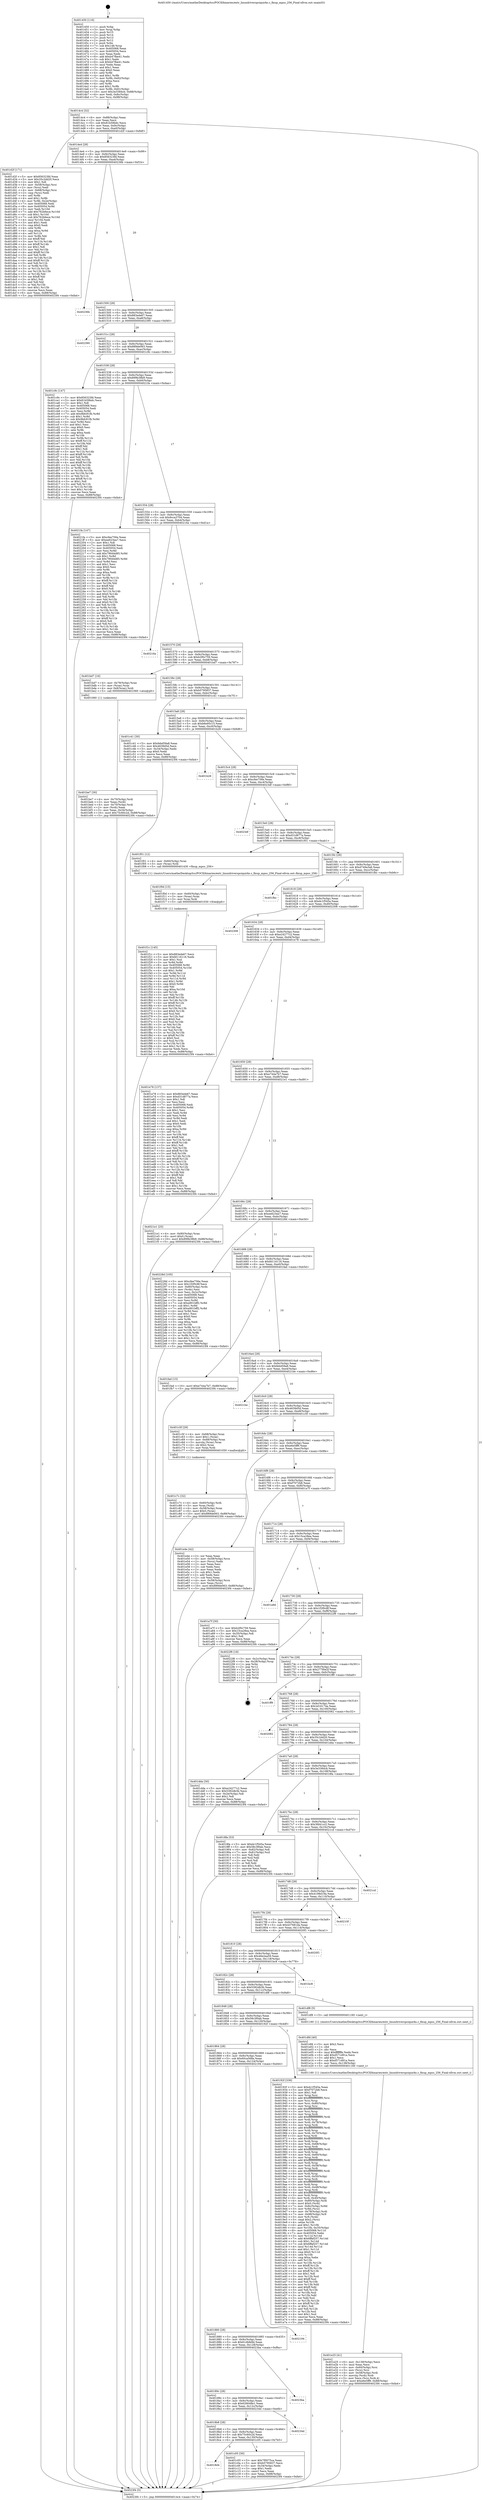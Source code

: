 digraph "0x401450" {
  label = "0x401450 (/mnt/c/Users/mathe/Desktop/tcc/POCII/binaries/extr_linuxdriverspciquirks.c_fixup_mpss_256_Final-ollvm.out::main(0))"
  labelloc = "t"
  node[shape=record]

  Entry [label="",width=0.3,height=0.3,shape=circle,fillcolor=black,style=filled]
  "0x4014c4" [label="{
     0x4014c4 [32]\l
     | [instrs]\l
     &nbsp;&nbsp;0x4014c4 \<+6\>: mov -0x88(%rbp),%eax\l
     &nbsp;&nbsp;0x4014ca \<+2\>: mov %eax,%ecx\l
     &nbsp;&nbsp;0x4014cc \<+6\>: sub $0x81b59bdc,%ecx\l
     &nbsp;&nbsp;0x4014d2 \<+6\>: mov %eax,-0x9c(%rbp)\l
     &nbsp;&nbsp;0x4014d8 \<+6\>: mov %ecx,-0xa0(%rbp)\l
     &nbsp;&nbsp;0x4014de \<+6\>: je 0000000000401d2f \<main+0x8df\>\l
  }"]
  "0x401d2f" [label="{
     0x401d2f [171]\l
     | [instrs]\l
     &nbsp;&nbsp;0x401d2f \<+5\>: mov $0x856323fd,%eax\l
     &nbsp;&nbsp;0x401d34 \<+5\>: mov $0x35c2dd20,%ecx\l
     &nbsp;&nbsp;0x401d39 \<+2\>: mov $0x1,%dl\l
     &nbsp;&nbsp;0x401d3b \<+4\>: mov -0x58(%rbp),%rsi\l
     &nbsp;&nbsp;0x401d3f \<+2\>: mov (%rsi),%edi\l
     &nbsp;&nbsp;0x401d41 \<+4\>: mov -0x68(%rbp),%rsi\l
     &nbsp;&nbsp;0x401d45 \<+2\>: cmp (%rsi),%edi\l
     &nbsp;&nbsp;0x401d47 \<+4\>: setl %r8b\l
     &nbsp;&nbsp;0x401d4b \<+4\>: and $0x1,%r8b\l
     &nbsp;&nbsp;0x401d4f \<+4\>: mov %r8b,-0x2e(%rbp)\l
     &nbsp;&nbsp;0x401d53 \<+7\>: mov 0x405068,%edi\l
     &nbsp;&nbsp;0x401d5a \<+8\>: mov 0x405054,%r9d\l
     &nbsp;&nbsp;0x401d62 \<+3\>: mov %edi,%r10d\l
     &nbsp;&nbsp;0x401d65 \<+7\>: add $0x762b6ece,%r10d\l
     &nbsp;&nbsp;0x401d6c \<+4\>: sub $0x1,%r10d\l
     &nbsp;&nbsp;0x401d70 \<+7\>: sub $0x762b6ece,%r10d\l
     &nbsp;&nbsp;0x401d77 \<+4\>: imul %r10d,%edi\l
     &nbsp;&nbsp;0x401d7b \<+3\>: and $0x1,%edi\l
     &nbsp;&nbsp;0x401d7e \<+3\>: cmp $0x0,%edi\l
     &nbsp;&nbsp;0x401d81 \<+4\>: sete %r8b\l
     &nbsp;&nbsp;0x401d85 \<+4\>: cmp $0xa,%r9d\l
     &nbsp;&nbsp;0x401d89 \<+4\>: setl %r11b\l
     &nbsp;&nbsp;0x401d8d \<+3\>: mov %r8b,%bl\l
     &nbsp;&nbsp;0x401d90 \<+3\>: xor $0xff,%bl\l
     &nbsp;&nbsp;0x401d93 \<+3\>: mov %r11b,%r14b\l
     &nbsp;&nbsp;0x401d96 \<+4\>: xor $0xff,%r14b\l
     &nbsp;&nbsp;0x401d9a \<+3\>: xor $0x1,%dl\l
     &nbsp;&nbsp;0x401d9d \<+3\>: mov %bl,%r15b\l
     &nbsp;&nbsp;0x401da0 \<+4\>: and $0xff,%r15b\l
     &nbsp;&nbsp;0x401da4 \<+3\>: and %dl,%r8b\l
     &nbsp;&nbsp;0x401da7 \<+3\>: mov %r14b,%r12b\l
     &nbsp;&nbsp;0x401daa \<+4\>: and $0xff,%r12b\l
     &nbsp;&nbsp;0x401dae \<+3\>: and %dl,%r11b\l
     &nbsp;&nbsp;0x401db1 \<+3\>: or %r8b,%r15b\l
     &nbsp;&nbsp;0x401db4 \<+3\>: or %r11b,%r12b\l
     &nbsp;&nbsp;0x401db7 \<+3\>: xor %r12b,%r15b\l
     &nbsp;&nbsp;0x401dba \<+3\>: or %r14b,%bl\l
     &nbsp;&nbsp;0x401dbd \<+3\>: xor $0xff,%bl\l
     &nbsp;&nbsp;0x401dc0 \<+3\>: or $0x1,%dl\l
     &nbsp;&nbsp;0x401dc3 \<+2\>: and %dl,%bl\l
     &nbsp;&nbsp;0x401dc5 \<+3\>: or %bl,%r15b\l
     &nbsp;&nbsp;0x401dc8 \<+4\>: test $0x1,%r15b\l
     &nbsp;&nbsp;0x401dcc \<+3\>: cmovne %ecx,%eax\l
     &nbsp;&nbsp;0x401dcf \<+6\>: mov %eax,-0x88(%rbp)\l
     &nbsp;&nbsp;0x401dd5 \<+5\>: jmp 00000000004023f4 \<main+0xfa4\>\l
  }"]
  "0x4014e4" [label="{
     0x4014e4 [28]\l
     | [instrs]\l
     &nbsp;&nbsp;0x4014e4 \<+5\>: jmp 00000000004014e9 \<main+0x99\>\l
     &nbsp;&nbsp;0x4014e9 \<+6\>: mov -0x9c(%rbp),%eax\l
     &nbsp;&nbsp;0x4014ef \<+5\>: sub $0x856323fd,%eax\l
     &nbsp;&nbsp;0x4014f4 \<+6\>: mov %eax,-0xa4(%rbp)\l
     &nbsp;&nbsp;0x4014fa \<+6\>: je 000000000040236b \<main+0xf1b\>\l
  }"]
  Exit [label="",width=0.3,height=0.3,shape=circle,fillcolor=black,style=filled,peripheries=2]
  "0x40236b" [label="{
     0x40236b\l
  }", style=dashed]
  "0x401500" [label="{
     0x401500 [28]\l
     | [instrs]\l
     &nbsp;&nbsp;0x401500 \<+5\>: jmp 0000000000401505 \<main+0xb5\>\l
     &nbsp;&nbsp;0x401505 \<+6\>: mov -0x9c(%rbp),%eax\l
     &nbsp;&nbsp;0x40150b \<+5\>: sub $0x883ede67,%eax\l
     &nbsp;&nbsp;0x401510 \<+6\>: mov %eax,-0xa8(%rbp)\l
     &nbsp;&nbsp;0x401516 \<+6\>: je 0000000000402390 \<main+0xf40\>\l
  }"]
  "0x401f1c" [label="{
     0x401f1c [145]\l
     | [instrs]\l
     &nbsp;&nbsp;0x401f1c \<+5\>: mov $0x883ede67,%ecx\l
     &nbsp;&nbsp;0x401f21 \<+5\>: mov $0xfd116116,%edx\l
     &nbsp;&nbsp;0x401f26 \<+3\>: mov $0x1,%sil\l
     &nbsp;&nbsp;0x401f29 \<+3\>: xor %r8d,%r8d\l
     &nbsp;&nbsp;0x401f2c \<+8\>: mov 0x405068,%r9d\l
     &nbsp;&nbsp;0x401f34 \<+8\>: mov 0x405054,%r10d\l
     &nbsp;&nbsp;0x401f3c \<+4\>: sub $0x1,%r8d\l
     &nbsp;&nbsp;0x401f40 \<+3\>: mov %r9d,%r11d\l
     &nbsp;&nbsp;0x401f43 \<+3\>: add %r8d,%r11d\l
     &nbsp;&nbsp;0x401f46 \<+4\>: imul %r11d,%r9d\l
     &nbsp;&nbsp;0x401f4a \<+4\>: and $0x1,%r9d\l
     &nbsp;&nbsp;0x401f4e \<+4\>: cmp $0x0,%r9d\l
     &nbsp;&nbsp;0x401f52 \<+3\>: sete %bl\l
     &nbsp;&nbsp;0x401f55 \<+4\>: cmp $0xa,%r10d\l
     &nbsp;&nbsp;0x401f59 \<+4\>: setl %r14b\l
     &nbsp;&nbsp;0x401f5d \<+3\>: mov %bl,%r15b\l
     &nbsp;&nbsp;0x401f60 \<+4\>: xor $0xff,%r15b\l
     &nbsp;&nbsp;0x401f64 \<+3\>: mov %r14b,%r12b\l
     &nbsp;&nbsp;0x401f67 \<+4\>: xor $0xff,%r12b\l
     &nbsp;&nbsp;0x401f6b \<+4\>: xor $0x0,%sil\l
     &nbsp;&nbsp;0x401f6f \<+3\>: mov %r15b,%r13b\l
     &nbsp;&nbsp;0x401f72 \<+4\>: and $0x0,%r13b\l
     &nbsp;&nbsp;0x401f76 \<+3\>: and %sil,%bl\l
     &nbsp;&nbsp;0x401f79 \<+3\>: mov %r12b,%al\l
     &nbsp;&nbsp;0x401f7c \<+2\>: and $0x0,%al\l
     &nbsp;&nbsp;0x401f7e \<+3\>: and %sil,%r14b\l
     &nbsp;&nbsp;0x401f81 \<+3\>: or %bl,%r13b\l
     &nbsp;&nbsp;0x401f84 \<+3\>: or %r14b,%al\l
     &nbsp;&nbsp;0x401f87 \<+3\>: xor %al,%r13b\l
     &nbsp;&nbsp;0x401f8a \<+3\>: or %r12b,%r15b\l
     &nbsp;&nbsp;0x401f8d \<+4\>: xor $0xff,%r15b\l
     &nbsp;&nbsp;0x401f91 \<+4\>: or $0x0,%sil\l
     &nbsp;&nbsp;0x401f95 \<+3\>: and %sil,%r15b\l
     &nbsp;&nbsp;0x401f98 \<+3\>: or %r15b,%r13b\l
     &nbsp;&nbsp;0x401f9b \<+4\>: test $0x1,%r13b\l
     &nbsp;&nbsp;0x401f9f \<+3\>: cmovne %edx,%ecx\l
     &nbsp;&nbsp;0x401fa2 \<+6\>: mov %ecx,-0x88(%rbp)\l
     &nbsp;&nbsp;0x401fa8 \<+5\>: jmp 00000000004023f4 \<main+0xfa4\>\l
  }"]
  "0x402390" [label="{
     0x402390\l
  }", style=dashed]
  "0x40151c" [label="{
     0x40151c [28]\l
     | [instrs]\l
     &nbsp;&nbsp;0x40151c \<+5\>: jmp 0000000000401521 \<main+0xd1\>\l
     &nbsp;&nbsp;0x401521 \<+6\>: mov -0x9c(%rbp),%eax\l
     &nbsp;&nbsp;0x401527 \<+5\>: sub $0x889de063,%eax\l
     &nbsp;&nbsp;0x40152c \<+6\>: mov %eax,-0xac(%rbp)\l
     &nbsp;&nbsp;0x401532 \<+6\>: je 0000000000401c9c \<main+0x84c\>\l
  }"]
  "0x401f0d" [label="{
     0x401f0d [15]\l
     | [instrs]\l
     &nbsp;&nbsp;0x401f0d \<+4\>: mov -0x60(%rbp),%rax\l
     &nbsp;&nbsp;0x401f11 \<+3\>: mov (%rax),%rax\l
     &nbsp;&nbsp;0x401f14 \<+3\>: mov %rax,%rdi\l
     &nbsp;&nbsp;0x401f17 \<+5\>: call 0000000000401030 \<free@plt\>\l
     | [calls]\l
     &nbsp;&nbsp;0x401030 \{1\} (unknown)\l
  }"]
  "0x401c9c" [label="{
     0x401c9c [147]\l
     | [instrs]\l
     &nbsp;&nbsp;0x401c9c \<+5\>: mov $0x856323fd,%eax\l
     &nbsp;&nbsp;0x401ca1 \<+5\>: mov $0x81b59bdc,%ecx\l
     &nbsp;&nbsp;0x401ca6 \<+2\>: mov $0x1,%dl\l
     &nbsp;&nbsp;0x401ca8 \<+7\>: mov 0x405068,%esi\l
     &nbsp;&nbsp;0x401caf \<+7\>: mov 0x405054,%edi\l
     &nbsp;&nbsp;0x401cb6 \<+3\>: mov %esi,%r8d\l
     &nbsp;&nbsp;0x401cb9 \<+7\>: add $0x9bfc91fb,%r8d\l
     &nbsp;&nbsp;0x401cc0 \<+4\>: sub $0x1,%r8d\l
     &nbsp;&nbsp;0x401cc4 \<+7\>: sub $0x9bfc91fb,%r8d\l
     &nbsp;&nbsp;0x401ccb \<+4\>: imul %r8d,%esi\l
     &nbsp;&nbsp;0x401ccf \<+3\>: and $0x1,%esi\l
     &nbsp;&nbsp;0x401cd2 \<+3\>: cmp $0x0,%esi\l
     &nbsp;&nbsp;0x401cd5 \<+4\>: sete %r9b\l
     &nbsp;&nbsp;0x401cd9 \<+3\>: cmp $0xa,%edi\l
     &nbsp;&nbsp;0x401cdc \<+4\>: setl %r10b\l
     &nbsp;&nbsp;0x401ce0 \<+3\>: mov %r9b,%r11b\l
     &nbsp;&nbsp;0x401ce3 \<+4\>: xor $0xff,%r11b\l
     &nbsp;&nbsp;0x401ce7 \<+3\>: mov %r10b,%bl\l
     &nbsp;&nbsp;0x401cea \<+3\>: xor $0xff,%bl\l
     &nbsp;&nbsp;0x401ced \<+3\>: xor $0x1,%dl\l
     &nbsp;&nbsp;0x401cf0 \<+3\>: mov %r11b,%r14b\l
     &nbsp;&nbsp;0x401cf3 \<+4\>: and $0xff,%r14b\l
     &nbsp;&nbsp;0x401cf7 \<+3\>: and %dl,%r9b\l
     &nbsp;&nbsp;0x401cfa \<+3\>: mov %bl,%r15b\l
     &nbsp;&nbsp;0x401cfd \<+4\>: and $0xff,%r15b\l
     &nbsp;&nbsp;0x401d01 \<+3\>: and %dl,%r10b\l
     &nbsp;&nbsp;0x401d04 \<+3\>: or %r9b,%r14b\l
     &nbsp;&nbsp;0x401d07 \<+3\>: or %r10b,%r15b\l
     &nbsp;&nbsp;0x401d0a \<+3\>: xor %r15b,%r14b\l
     &nbsp;&nbsp;0x401d0d \<+3\>: or %bl,%r11b\l
     &nbsp;&nbsp;0x401d10 \<+4\>: xor $0xff,%r11b\l
     &nbsp;&nbsp;0x401d14 \<+3\>: or $0x1,%dl\l
     &nbsp;&nbsp;0x401d17 \<+3\>: and %dl,%r11b\l
     &nbsp;&nbsp;0x401d1a \<+3\>: or %r11b,%r14b\l
     &nbsp;&nbsp;0x401d1d \<+4\>: test $0x1,%r14b\l
     &nbsp;&nbsp;0x401d21 \<+3\>: cmovne %ecx,%eax\l
     &nbsp;&nbsp;0x401d24 \<+6\>: mov %eax,-0x88(%rbp)\l
     &nbsp;&nbsp;0x401d2a \<+5\>: jmp 00000000004023f4 \<main+0xfa4\>\l
  }"]
  "0x401538" [label="{
     0x401538 [28]\l
     | [instrs]\l
     &nbsp;&nbsp;0x401538 \<+5\>: jmp 000000000040153d \<main+0xed\>\l
     &nbsp;&nbsp;0x40153d \<+6\>: mov -0x9c(%rbp),%eax\l
     &nbsp;&nbsp;0x401543 \<+5\>: sub $0x899b38b9,%eax\l
     &nbsp;&nbsp;0x401548 \<+6\>: mov %eax,-0xb0(%rbp)\l
     &nbsp;&nbsp;0x40154e \<+6\>: je 00000000004021fa \<main+0xdaa\>\l
  }"]
  "0x401e25" [label="{
     0x401e25 [41]\l
     | [instrs]\l
     &nbsp;&nbsp;0x401e25 \<+6\>: mov -0x138(%rbp),%ecx\l
     &nbsp;&nbsp;0x401e2b \<+3\>: imul %eax,%ecx\l
     &nbsp;&nbsp;0x401e2e \<+4\>: mov -0x60(%rbp),%rsi\l
     &nbsp;&nbsp;0x401e32 \<+3\>: mov (%rsi),%rsi\l
     &nbsp;&nbsp;0x401e35 \<+4\>: mov -0x58(%rbp),%rdi\l
     &nbsp;&nbsp;0x401e39 \<+3\>: movslq (%rdi),%rdi\l
     &nbsp;&nbsp;0x401e3c \<+3\>: mov %ecx,(%rsi,%rdi,4)\l
     &nbsp;&nbsp;0x401e3f \<+10\>: movl $0xe6e5ff9,-0x88(%rbp)\l
     &nbsp;&nbsp;0x401e49 \<+5\>: jmp 00000000004023f4 \<main+0xfa4\>\l
  }"]
  "0x4021fa" [label="{
     0x4021fa [147]\l
     | [instrs]\l
     &nbsp;&nbsp;0x4021fa \<+5\>: mov $0xcfee756e,%eax\l
     &nbsp;&nbsp;0x4021ff \<+5\>: mov $0xee623ea7,%ecx\l
     &nbsp;&nbsp;0x402204 \<+2\>: mov $0x1,%dl\l
     &nbsp;&nbsp;0x402206 \<+7\>: mov 0x405068,%esi\l
     &nbsp;&nbsp;0x40220d \<+7\>: mov 0x405054,%edi\l
     &nbsp;&nbsp;0x402214 \<+3\>: mov %esi,%r8d\l
     &nbsp;&nbsp;0x402217 \<+7\>: add $0x790d4d85,%r8d\l
     &nbsp;&nbsp;0x40221e \<+4\>: sub $0x1,%r8d\l
     &nbsp;&nbsp;0x402222 \<+7\>: sub $0x790d4d85,%r8d\l
     &nbsp;&nbsp;0x402229 \<+4\>: imul %r8d,%esi\l
     &nbsp;&nbsp;0x40222d \<+3\>: and $0x1,%esi\l
     &nbsp;&nbsp;0x402230 \<+3\>: cmp $0x0,%esi\l
     &nbsp;&nbsp;0x402233 \<+4\>: sete %r9b\l
     &nbsp;&nbsp;0x402237 \<+3\>: cmp $0xa,%edi\l
     &nbsp;&nbsp;0x40223a \<+4\>: setl %r10b\l
     &nbsp;&nbsp;0x40223e \<+3\>: mov %r9b,%r11b\l
     &nbsp;&nbsp;0x402241 \<+4\>: xor $0xff,%r11b\l
     &nbsp;&nbsp;0x402245 \<+3\>: mov %r10b,%bl\l
     &nbsp;&nbsp;0x402248 \<+3\>: xor $0xff,%bl\l
     &nbsp;&nbsp;0x40224b \<+3\>: xor $0x0,%dl\l
     &nbsp;&nbsp;0x40224e \<+3\>: mov %r11b,%r14b\l
     &nbsp;&nbsp;0x402251 \<+4\>: and $0x0,%r14b\l
     &nbsp;&nbsp;0x402255 \<+3\>: and %dl,%r9b\l
     &nbsp;&nbsp;0x402258 \<+3\>: mov %bl,%r15b\l
     &nbsp;&nbsp;0x40225b \<+4\>: and $0x0,%r15b\l
     &nbsp;&nbsp;0x40225f \<+3\>: and %dl,%r10b\l
     &nbsp;&nbsp;0x402262 \<+3\>: or %r9b,%r14b\l
     &nbsp;&nbsp;0x402265 \<+3\>: or %r10b,%r15b\l
     &nbsp;&nbsp;0x402268 \<+3\>: xor %r15b,%r14b\l
     &nbsp;&nbsp;0x40226b \<+3\>: or %bl,%r11b\l
     &nbsp;&nbsp;0x40226e \<+4\>: xor $0xff,%r11b\l
     &nbsp;&nbsp;0x402272 \<+3\>: or $0x0,%dl\l
     &nbsp;&nbsp;0x402275 \<+3\>: and %dl,%r11b\l
     &nbsp;&nbsp;0x402278 \<+3\>: or %r11b,%r14b\l
     &nbsp;&nbsp;0x40227b \<+4\>: test $0x1,%r14b\l
     &nbsp;&nbsp;0x40227f \<+3\>: cmovne %ecx,%eax\l
     &nbsp;&nbsp;0x402282 \<+6\>: mov %eax,-0x88(%rbp)\l
     &nbsp;&nbsp;0x402288 \<+5\>: jmp 00000000004023f4 \<main+0xfa4\>\l
  }"]
  "0x401554" [label="{
     0x401554 [28]\l
     | [instrs]\l
     &nbsp;&nbsp;0x401554 \<+5\>: jmp 0000000000401559 \<main+0x109\>\l
     &nbsp;&nbsp;0x401559 \<+6\>: mov -0x9c(%rbp),%eax\l
     &nbsp;&nbsp;0x40155f \<+5\>: sub $0x9cca3704,%eax\l
     &nbsp;&nbsp;0x401564 \<+6\>: mov %eax,-0xb4(%rbp)\l
     &nbsp;&nbsp;0x40156a \<+6\>: je 000000000040216a \<main+0xd1a\>\l
  }"]
  "0x401dfd" [label="{
     0x401dfd [40]\l
     | [instrs]\l
     &nbsp;&nbsp;0x401dfd \<+5\>: mov $0x2,%ecx\l
     &nbsp;&nbsp;0x401e02 \<+1\>: cltd\l
     &nbsp;&nbsp;0x401e03 \<+2\>: idiv %ecx\l
     &nbsp;&nbsp;0x401e05 \<+6\>: imul $0xfffffffe,%edx,%ecx\l
     &nbsp;&nbsp;0x401e0b \<+6\>: add $0xd571d91a,%ecx\l
     &nbsp;&nbsp;0x401e11 \<+3\>: add $0x1,%ecx\l
     &nbsp;&nbsp;0x401e14 \<+6\>: sub $0xd571d91a,%ecx\l
     &nbsp;&nbsp;0x401e1a \<+6\>: mov %ecx,-0x138(%rbp)\l
     &nbsp;&nbsp;0x401e20 \<+5\>: call 0000000000401160 \<next_i\>\l
     | [calls]\l
     &nbsp;&nbsp;0x401160 \{1\} (/mnt/c/Users/mathe/Desktop/tcc/POCII/binaries/extr_linuxdriverspciquirks.c_fixup_mpss_256_Final-ollvm.out::next_i)\l
  }"]
  "0x40216a" [label="{
     0x40216a\l
  }", style=dashed]
  "0x401570" [label="{
     0x401570 [28]\l
     | [instrs]\l
     &nbsp;&nbsp;0x401570 \<+5\>: jmp 0000000000401575 \<main+0x125\>\l
     &nbsp;&nbsp;0x401575 \<+6\>: mov -0x9c(%rbp),%eax\l
     &nbsp;&nbsp;0x40157b \<+5\>: sub $0xb2f0c759,%eax\l
     &nbsp;&nbsp;0x401580 \<+6\>: mov %eax,-0xb8(%rbp)\l
     &nbsp;&nbsp;0x401586 \<+6\>: je 0000000000401bd7 \<main+0x787\>\l
  }"]
  "0x401c7c" [label="{
     0x401c7c [32]\l
     | [instrs]\l
     &nbsp;&nbsp;0x401c7c \<+4\>: mov -0x60(%rbp),%rdi\l
     &nbsp;&nbsp;0x401c80 \<+3\>: mov %rax,(%rdi)\l
     &nbsp;&nbsp;0x401c83 \<+4\>: mov -0x58(%rbp),%rax\l
     &nbsp;&nbsp;0x401c87 \<+6\>: movl $0x0,(%rax)\l
     &nbsp;&nbsp;0x401c8d \<+10\>: movl $0x889de063,-0x88(%rbp)\l
     &nbsp;&nbsp;0x401c97 \<+5\>: jmp 00000000004023f4 \<main+0xfa4\>\l
  }"]
  "0x401bd7" [label="{
     0x401bd7 [16]\l
     | [instrs]\l
     &nbsp;&nbsp;0x401bd7 \<+4\>: mov -0x78(%rbp),%rax\l
     &nbsp;&nbsp;0x401bdb \<+3\>: mov (%rax),%rax\l
     &nbsp;&nbsp;0x401bde \<+4\>: mov 0x8(%rax),%rdi\l
     &nbsp;&nbsp;0x401be2 \<+5\>: call 0000000000401060 \<atoi@plt\>\l
     | [calls]\l
     &nbsp;&nbsp;0x401060 \{1\} (unknown)\l
  }"]
  "0x40158c" [label="{
     0x40158c [28]\l
     | [instrs]\l
     &nbsp;&nbsp;0x40158c \<+5\>: jmp 0000000000401591 \<main+0x141\>\l
     &nbsp;&nbsp;0x401591 \<+6\>: mov -0x9c(%rbp),%eax\l
     &nbsp;&nbsp;0x401597 \<+5\>: sub $0xb5795837,%eax\l
     &nbsp;&nbsp;0x40159c \<+6\>: mov %eax,-0xbc(%rbp)\l
     &nbsp;&nbsp;0x4015a2 \<+6\>: je 0000000000401c41 \<main+0x7f1\>\l
  }"]
  "0x4018d4" [label="{
     0x4018d4\l
  }", style=dashed]
  "0x401c41" [label="{
     0x401c41 [30]\l
     | [instrs]\l
     &nbsp;&nbsp;0x401c41 \<+5\>: mov $0xfebd59a8,%eax\l
     &nbsp;&nbsp;0x401c46 \<+5\>: mov $0x4639d5d,%ecx\l
     &nbsp;&nbsp;0x401c4b \<+3\>: mov -0x34(%rbp),%edx\l
     &nbsp;&nbsp;0x401c4e \<+3\>: cmp $0x0,%edx\l
     &nbsp;&nbsp;0x401c51 \<+3\>: cmove %ecx,%eax\l
     &nbsp;&nbsp;0x401c54 \<+6\>: mov %eax,-0x88(%rbp)\l
     &nbsp;&nbsp;0x401c5a \<+5\>: jmp 00000000004023f4 \<main+0xfa4\>\l
  }"]
  "0x4015a8" [label="{
     0x4015a8 [28]\l
     | [instrs]\l
     &nbsp;&nbsp;0x4015a8 \<+5\>: jmp 00000000004015ad \<main+0x15d\>\l
     &nbsp;&nbsp;0x4015ad \<+6\>: mov -0x9c(%rbp),%eax\l
     &nbsp;&nbsp;0x4015b3 \<+5\>: sub $0xb6e95c15,%eax\l
     &nbsp;&nbsp;0x4015b8 \<+6\>: mov %eax,-0xc0(%rbp)\l
     &nbsp;&nbsp;0x4015be \<+6\>: je 0000000000401b26 \<main+0x6d6\>\l
  }"]
  "0x401c05" [label="{
     0x401c05 [30]\l
     | [instrs]\l
     &nbsp;&nbsp;0x401c05 \<+5\>: mov $0x7f0075ca,%eax\l
     &nbsp;&nbsp;0x401c0a \<+5\>: mov $0xb5795837,%ecx\l
     &nbsp;&nbsp;0x401c0f \<+3\>: mov -0x34(%rbp),%edx\l
     &nbsp;&nbsp;0x401c12 \<+3\>: cmp $0x1,%edx\l
     &nbsp;&nbsp;0x401c15 \<+3\>: cmovl %ecx,%eax\l
     &nbsp;&nbsp;0x401c18 \<+6\>: mov %eax,-0x88(%rbp)\l
     &nbsp;&nbsp;0x401c1e \<+5\>: jmp 00000000004023f4 \<main+0xfa4\>\l
  }"]
  "0x401b26" [label="{
     0x401b26\l
  }", style=dashed]
  "0x4015c4" [label="{
     0x4015c4 [28]\l
     | [instrs]\l
     &nbsp;&nbsp;0x4015c4 \<+5\>: jmp 00000000004015c9 \<main+0x179\>\l
     &nbsp;&nbsp;0x4015c9 \<+6\>: mov -0x9c(%rbp),%eax\l
     &nbsp;&nbsp;0x4015cf \<+5\>: sub $0xcfee756e,%eax\l
     &nbsp;&nbsp;0x4015d4 \<+6\>: mov %eax,-0xc4(%rbp)\l
     &nbsp;&nbsp;0x4015da \<+6\>: je 00000000004023df \<main+0xf8f\>\l
  }"]
  "0x4018b8" [label="{
     0x4018b8 [28]\l
     | [instrs]\l
     &nbsp;&nbsp;0x4018b8 \<+5\>: jmp 00000000004018bd \<main+0x46d\>\l
     &nbsp;&nbsp;0x4018bd \<+6\>: mov -0x9c(%rbp),%eax\l
     &nbsp;&nbsp;0x4018c3 \<+5\>: sub $0x75c60c2d,%eax\l
     &nbsp;&nbsp;0x4018c8 \<+6\>: mov %eax,-0x130(%rbp)\l
     &nbsp;&nbsp;0x4018ce \<+6\>: je 0000000000401c05 \<main+0x7b5\>\l
  }"]
  "0x4023df" [label="{
     0x4023df\l
  }", style=dashed]
  "0x4015e0" [label="{
     0x4015e0 [28]\l
     | [instrs]\l
     &nbsp;&nbsp;0x4015e0 \<+5\>: jmp 00000000004015e5 \<main+0x195\>\l
     &nbsp;&nbsp;0x4015e5 \<+6\>: mov -0x9c(%rbp),%eax\l
     &nbsp;&nbsp;0x4015eb \<+5\>: sub $0xd31d877a,%eax\l
     &nbsp;&nbsp;0x4015f0 \<+6\>: mov %eax,-0xc8(%rbp)\l
     &nbsp;&nbsp;0x4015f6 \<+6\>: je 0000000000401f01 \<main+0xab1\>\l
  }"]
  "0x40234d" [label="{
     0x40234d\l
  }", style=dashed]
  "0x401f01" [label="{
     0x401f01 [12]\l
     | [instrs]\l
     &nbsp;&nbsp;0x401f01 \<+4\>: mov -0x60(%rbp),%rax\l
     &nbsp;&nbsp;0x401f05 \<+3\>: mov (%rax),%rdi\l
     &nbsp;&nbsp;0x401f08 \<+5\>: call 0000000000401430 \<fixup_mpss_256\>\l
     | [calls]\l
     &nbsp;&nbsp;0x401430 \{1\} (/mnt/c/Users/mathe/Desktop/tcc/POCII/binaries/extr_linuxdriverspciquirks.c_fixup_mpss_256_Final-ollvm.out::fixup_mpss_256)\l
  }"]
  "0x4015fc" [label="{
     0x4015fc [28]\l
     | [instrs]\l
     &nbsp;&nbsp;0x4015fc \<+5\>: jmp 0000000000401601 \<main+0x1b1\>\l
     &nbsp;&nbsp;0x401601 \<+6\>: mov -0x9c(%rbp),%eax\l
     &nbsp;&nbsp;0x401607 \<+5\>: sub $0xd749a3a6,%eax\l
     &nbsp;&nbsp;0x40160c \<+6\>: mov %eax,-0xcc(%rbp)\l
     &nbsp;&nbsp;0x401612 \<+6\>: je 0000000000401fbc \<main+0xb6c\>\l
  }"]
  "0x40189c" [label="{
     0x40189c [28]\l
     | [instrs]\l
     &nbsp;&nbsp;0x40189c \<+5\>: jmp 00000000004018a1 \<main+0x451\>\l
     &nbsp;&nbsp;0x4018a1 \<+6\>: mov -0x9c(%rbp),%eax\l
     &nbsp;&nbsp;0x4018a7 \<+5\>: sub $0x626648e1,%eax\l
     &nbsp;&nbsp;0x4018ac \<+6\>: mov %eax,-0x12c(%rbp)\l
     &nbsp;&nbsp;0x4018b2 \<+6\>: je 000000000040234d \<main+0xefd\>\l
  }"]
  "0x401fbc" [label="{
     0x401fbc\l
  }", style=dashed]
  "0x401618" [label="{
     0x401618 [28]\l
     | [instrs]\l
     &nbsp;&nbsp;0x401618 \<+5\>: jmp 000000000040161d \<main+0x1cd\>\l
     &nbsp;&nbsp;0x40161d \<+6\>: mov -0x9c(%rbp),%eax\l
     &nbsp;&nbsp;0x401623 \<+5\>: sub $0xdc1f545a,%eax\l
     &nbsp;&nbsp;0x401628 \<+6\>: mov %eax,-0xd0(%rbp)\l
     &nbsp;&nbsp;0x40162e \<+6\>: je 0000000000402308 \<main+0xeb8\>\l
  }"]
  "0x4023ba" [label="{
     0x4023ba\l
  }", style=dashed]
  "0x402308" [label="{
     0x402308\l
  }", style=dashed]
  "0x401634" [label="{
     0x401634 [28]\l
     | [instrs]\l
     &nbsp;&nbsp;0x401634 \<+5\>: jmp 0000000000401639 \<main+0x1e9\>\l
     &nbsp;&nbsp;0x401639 \<+6\>: mov -0x9c(%rbp),%eax\l
     &nbsp;&nbsp;0x40163f \<+5\>: sub $0xe24277c2,%eax\l
     &nbsp;&nbsp;0x401644 \<+6\>: mov %eax,-0xd4(%rbp)\l
     &nbsp;&nbsp;0x40164a \<+6\>: je 0000000000401e78 \<main+0xa28\>\l
  }"]
  "0x401880" [label="{
     0x401880 [28]\l
     | [instrs]\l
     &nbsp;&nbsp;0x401880 \<+5\>: jmp 0000000000401885 \<main+0x435\>\l
     &nbsp;&nbsp;0x401885 \<+6\>: mov -0x9c(%rbp),%eax\l
     &nbsp;&nbsp;0x40188b \<+5\>: sub $0x61dbfe9d,%eax\l
     &nbsp;&nbsp;0x401890 \<+6\>: mov %eax,-0x128(%rbp)\l
     &nbsp;&nbsp;0x401896 \<+6\>: je 00000000004023ba \<main+0xf6a\>\l
  }"]
  "0x401e78" [label="{
     0x401e78 [137]\l
     | [instrs]\l
     &nbsp;&nbsp;0x401e78 \<+5\>: mov $0x883ede67,%eax\l
     &nbsp;&nbsp;0x401e7d \<+5\>: mov $0xd31d877a,%ecx\l
     &nbsp;&nbsp;0x401e82 \<+2\>: mov $0x1,%dl\l
     &nbsp;&nbsp;0x401e84 \<+2\>: xor %esi,%esi\l
     &nbsp;&nbsp;0x401e86 \<+7\>: mov 0x405068,%edi\l
     &nbsp;&nbsp;0x401e8d \<+8\>: mov 0x405054,%r8d\l
     &nbsp;&nbsp;0x401e95 \<+3\>: sub $0x1,%esi\l
     &nbsp;&nbsp;0x401e98 \<+3\>: mov %edi,%r9d\l
     &nbsp;&nbsp;0x401e9b \<+3\>: add %esi,%r9d\l
     &nbsp;&nbsp;0x401e9e \<+4\>: imul %r9d,%edi\l
     &nbsp;&nbsp;0x401ea2 \<+3\>: and $0x1,%edi\l
     &nbsp;&nbsp;0x401ea5 \<+3\>: cmp $0x0,%edi\l
     &nbsp;&nbsp;0x401ea8 \<+4\>: sete %r10b\l
     &nbsp;&nbsp;0x401eac \<+4\>: cmp $0xa,%r8d\l
     &nbsp;&nbsp;0x401eb0 \<+4\>: setl %r11b\l
     &nbsp;&nbsp;0x401eb4 \<+3\>: mov %r10b,%bl\l
     &nbsp;&nbsp;0x401eb7 \<+3\>: xor $0xff,%bl\l
     &nbsp;&nbsp;0x401eba \<+3\>: mov %r11b,%r14b\l
     &nbsp;&nbsp;0x401ebd \<+4\>: xor $0xff,%r14b\l
     &nbsp;&nbsp;0x401ec1 \<+3\>: xor $0x1,%dl\l
     &nbsp;&nbsp;0x401ec4 \<+3\>: mov %bl,%r15b\l
     &nbsp;&nbsp;0x401ec7 \<+4\>: and $0xff,%r15b\l
     &nbsp;&nbsp;0x401ecb \<+3\>: and %dl,%r10b\l
     &nbsp;&nbsp;0x401ece \<+3\>: mov %r14b,%r12b\l
     &nbsp;&nbsp;0x401ed1 \<+4\>: and $0xff,%r12b\l
     &nbsp;&nbsp;0x401ed5 \<+3\>: and %dl,%r11b\l
     &nbsp;&nbsp;0x401ed8 \<+3\>: or %r10b,%r15b\l
     &nbsp;&nbsp;0x401edb \<+3\>: or %r11b,%r12b\l
     &nbsp;&nbsp;0x401ede \<+3\>: xor %r12b,%r15b\l
     &nbsp;&nbsp;0x401ee1 \<+3\>: or %r14b,%bl\l
     &nbsp;&nbsp;0x401ee4 \<+3\>: xor $0xff,%bl\l
     &nbsp;&nbsp;0x401ee7 \<+3\>: or $0x1,%dl\l
     &nbsp;&nbsp;0x401eea \<+2\>: and %dl,%bl\l
     &nbsp;&nbsp;0x401eec \<+3\>: or %bl,%r15b\l
     &nbsp;&nbsp;0x401eef \<+4\>: test $0x1,%r15b\l
     &nbsp;&nbsp;0x401ef3 \<+3\>: cmovne %ecx,%eax\l
     &nbsp;&nbsp;0x401ef6 \<+6\>: mov %eax,-0x88(%rbp)\l
     &nbsp;&nbsp;0x401efc \<+5\>: jmp 00000000004023f4 \<main+0xfa4\>\l
  }"]
  "0x401650" [label="{
     0x401650 [28]\l
     | [instrs]\l
     &nbsp;&nbsp;0x401650 \<+5\>: jmp 0000000000401655 \<main+0x205\>\l
     &nbsp;&nbsp;0x401655 \<+6\>: mov -0x9c(%rbp),%eax\l
     &nbsp;&nbsp;0x40165b \<+5\>: sub $0xe744a7b7,%eax\l
     &nbsp;&nbsp;0x401660 \<+6\>: mov %eax,-0xd8(%rbp)\l
     &nbsp;&nbsp;0x401666 \<+6\>: je 00000000004021e1 \<main+0xd91\>\l
  }"]
  "0x402194" [label="{
     0x402194\l
  }", style=dashed]
  "0x4021e1" [label="{
     0x4021e1 [25]\l
     | [instrs]\l
     &nbsp;&nbsp;0x4021e1 \<+4\>: mov -0x80(%rbp),%rax\l
     &nbsp;&nbsp;0x4021e5 \<+6\>: movl $0x0,(%rax)\l
     &nbsp;&nbsp;0x4021eb \<+10\>: movl $0x899b38b9,-0x88(%rbp)\l
     &nbsp;&nbsp;0x4021f5 \<+5\>: jmp 00000000004023f4 \<main+0xfa4\>\l
  }"]
  "0x40166c" [label="{
     0x40166c [28]\l
     | [instrs]\l
     &nbsp;&nbsp;0x40166c \<+5\>: jmp 0000000000401671 \<main+0x221\>\l
     &nbsp;&nbsp;0x401671 \<+6\>: mov -0x9c(%rbp),%eax\l
     &nbsp;&nbsp;0x401677 \<+5\>: sub $0xee623ea7,%eax\l
     &nbsp;&nbsp;0x40167c \<+6\>: mov %eax,-0xdc(%rbp)\l
     &nbsp;&nbsp;0x401682 \<+6\>: je 000000000040228d \<main+0xe3d\>\l
  }"]
  "0x401be7" [label="{
     0x401be7 [30]\l
     | [instrs]\l
     &nbsp;&nbsp;0x401be7 \<+4\>: mov -0x70(%rbp),%rdi\l
     &nbsp;&nbsp;0x401beb \<+2\>: mov %eax,(%rdi)\l
     &nbsp;&nbsp;0x401bed \<+4\>: mov -0x70(%rbp),%rdi\l
     &nbsp;&nbsp;0x401bf1 \<+2\>: mov (%rdi),%eax\l
     &nbsp;&nbsp;0x401bf3 \<+3\>: mov %eax,-0x34(%rbp)\l
     &nbsp;&nbsp;0x401bf6 \<+10\>: movl $0x75c60c2d,-0x88(%rbp)\l
     &nbsp;&nbsp;0x401c00 \<+5\>: jmp 00000000004023f4 \<main+0xfa4\>\l
  }"]
  "0x40228d" [label="{
     0x40228d [105]\l
     | [instrs]\l
     &nbsp;&nbsp;0x40228d \<+5\>: mov $0xcfee756e,%eax\l
     &nbsp;&nbsp;0x402292 \<+5\>: mov $0x1f2f0c8f,%ecx\l
     &nbsp;&nbsp;0x402297 \<+4\>: mov -0x80(%rbp),%rdx\l
     &nbsp;&nbsp;0x40229b \<+2\>: mov (%rdx),%esi\l
     &nbsp;&nbsp;0x40229d \<+3\>: mov %esi,-0x2c(%rbp)\l
     &nbsp;&nbsp;0x4022a0 \<+7\>: mov 0x405068,%esi\l
     &nbsp;&nbsp;0x4022a7 \<+7\>: mov 0x405054,%edi\l
     &nbsp;&nbsp;0x4022ae \<+3\>: mov %esi,%r8d\l
     &nbsp;&nbsp;0x4022b1 \<+7\>: sub $0xa901bff2,%r8d\l
     &nbsp;&nbsp;0x4022b8 \<+4\>: sub $0x1,%r8d\l
     &nbsp;&nbsp;0x4022bc \<+7\>: add $0xa901bff2,%r8d\l
     &nbsp;&nbsp;0x4022c3 \<+4\>: imul %r8d,%esi\l
     &nbsp;&nbsp;0x4022c7 \<+3\>: and $0x1,%esi\l
     &nbsp;&nbsp;0x4022ca \<+3\>: cmp $0x0,%esi\l
     &nbsp;&nbsp;0x4022cd \<+4\>: sete %r9b\l
     &nbsp;&nbsp;0x4022d1 \<+3\>: cmp $0xa,%edi\l
     &nbsp;&nbsp;0x4022d4 \<+4\>: setl %r10b\l
     &nbsp;&nbsp;0x4022d8 \<+3\>: mov %r9b,%r11b\l
     &nbsp;&nbsp;0x4022db \<+3\>: and %r10b,%r11b\l
     &nbsp;&nbsp;0x4022de \<+3\>: xor %r10b,%r9b\l
     &nbsp;&nbsp;0x4022e1 \<+3\>: or %r9b,%r11b\l
     &nbsp;&nbsp;0x4022e4 \<+4\>: test $0x1,%r11b\l
     &nbsp;&nbsp;0x4022e8 \<+3\>: cmovne %ecx,%eax\l
     &nbsp;&nbsp;0x4022eb \<+6\>: mov %eax,-0x88(%rbp)\l
     &nbsp;&nbsp;0x4022f1 \<+5\>: jmp 00000000004023f4 \<main+0xfa4\>\l
  }"]
  "0x401688" [label="{
     0x401688 [28]\l
     | [instrs]\l
     &nbsp;&nbsp;0x401688 \<+5\>: jmp 000000000040168d \<main+0x23d\>\l
     &nbsp;&nbsp;0x40168d \<+6\>: mov -0x9c(%rbp),%eax\l
     &nbsp;&nbsp;0x401693 \<+5\>: sub $0xfd116116,%eax\l
     &nbsp;&nbsp;0x401698 \<+6\>: mov %eax,-0xe0(%rbp)\l
     &nbsp;&nbsp;0x40169e \<+6\>: je 0000000000401fad \<main+0xb5d\>\l
  }"]
  "0x401864" [label="{
     0x401864 [28]\l
     | [instrs]\l
     &nbsp;&nbsp;0x401864 \<+5\>: jmp 0000000000401869 \<main+0x419\>\l
     &nbsp;&nbsp;0x401869 \<+6\>: mov -0x9c(%rbp),%eax\l
     &nbsp;&nbsp;0x40186f \<+5\>: sub $0x60ca568a,%eax\l
     &nbsp;&nbsp;0x401874 \<+6\>: mov %eax,-0x124(%rbp)\l
     &nbsp;&nbsp;0x40187a \<+6\>: je 0000000000402194 \<main+0xd44\>\l
  }"]
  "0x401fad" [label="{
     0x401fad [15]\l
     | [instrs]\l
     &nbsp;&nbsp;0x401fad \<+10\>: movl $0xe744a7b7,-0x88(%rbp)\l
     &nbsp;&nbsp;0x401fb7 \<+5\>: jmp 00000000004023f4 \<main+0xfa4\>\l
  }"]
  "0x4016a4" [label="{
     0x4016a4 [28]\l
     | [instrs]\l
     &nbsp;&nbsp;0x4016a4 \<+5\>: jmp 00000000004016a9 \<main+0x259\>\l
     &nbsp;&nbsp;0x4016a9 \<+6\>: mov -0x9c(%rbp),%eax\l
     &nbsp;&nbsp;0x4016af \<+5\>: sub $0xfebd59a8,%eax\l
     &nbsp;&nbsp;0x4016b4 \<+6\>: mov %eax,-0xe4(%rbp)\l
     &nbsp;&nbsp;0x4016ba \<+6\>: je 00000000004021be \<main+0xd6e\>\l
  }"]
  "0x40192f" [label="{
     0x40192f [336]\l
     | [instrs]\l
     &nbsp;&nbsp;0x40192f \<+5\>: mov $0xdc1f545a,%eax\l
     &nbsp;&nbsp;0x401934 \<+5\>: mov $0xf7072b8,%ecx\l
     &nbsp;&nbsp;0x401939 \<+2\>: mov $0x1,%dl\l
     &nbsp;&nbsp;0x40193b \<+3\>: mov %rsp,%rsi\l
     &nbsp;&nbsp;0x40193e \<+4\>: add $0xfffffffffffffff0,%rsi\l
     &nbsp;&nbsp;0x401942 \<+3\>: mov %rsi,%rsp\l
     &nbsp;&nbsp;0x401945 \<+4\>: mov %rsi,-0x80(%rbp)\l
     &nbsp;&nbsp;0x401949 \<+3\>: mov %rsp,%rsi\l
     &nbsp;&nbsp;0x40194c \<+4\>: add $0xfffffffffffffff0,%rsi\l
     &nbsp;&nbsp;0x401950 \<+3\>: mov %rsi,%rsp\l
     &nbsp;&nbsp;0x401953 \<+3\>: mov %rsp,%rdi\l
     &nbsp;&nbsp;0x401956 \<+4\>: add $0xfffffffffffffff0,%rdi\l
     &nbsp;&nbsp;0x40195a \<+3\>: mov %rdi,%rsp\l
     &nbsp;&nbsp;0x40195d \<+4\>: mov %rdi,-0x78(%rbp)\l
     &nbsp;&nbsp;0x401961 \<+3\>: mov %rsp,%rdi\l
     &nbsp;&nbsp;0x401964 \<+4\>: add $0xfffffffffffffff0,%rdi\l
     &nbsp;&nbsp;0x401968 \<+3\>: mov %rdi,%rsp\l
     &nbsp;&nbsp;0x40196b \<+4\>: mov %rdi,-0x70(%rbp)\l
     &nbsp;&nbsp;0x40196f \<+3\>: mov %rsp,%rdi\l
     &nbsp;&nbsp;0x401972 \<+4\>: add $0xfffffffffffffff0,%rdi\l
     &nbsp;&nbsp;0x401976 \<+3\>: mov %rdi,%rsp\l
     &nbsp;&nbsp;0x401979 \<+4\>: mov %rdi,-0x68(%rbp)\l
     &nbsp;&nbsp;0x40197d \<+3\>: mov %rsp,%rdi\l
     &nbsp;&nbsp;0x401980 \<+4\>: add $0xfffffffffffffff0,%rdi\l
     &nbsp;&nbsp;0x401984 \<+3\>: mov %rdi,%rsp\l
     &nbsp;&nbsp;0x401987 \<+4\>: mov %rdi,-0x60(%rbp)\l
     &nbsp;&nbsp;0x40198b \<+3\>: mov %rsp,%rdi\l
     &nbsp;&nbsp;0x40198e \<+4\>: add $0xfffffffffffffff0,%rdi\l
     &nbsp;&nbsp;0x401992 \<+3\>: mov %rdi,%rsp\l
     &nbsp;&nbsp;0x401995 \<+4\>: mov %rdi,-0x58(%rbp)\l
     &nbsp;&nbsp;0x401999 \<+3\>: mov %rsp,%rdi\l
     &nbsp;&nbsp;0x40199c \<+4\>: add $0xfffffffffffffff0,%rdi\l
     &nbsp;&nbsp;0x4019a0 \<+3\>: mov %rdi,%rsp\l
     &nbsp;&nbsp;0x4019a3 \<+4\>: mov %rdi,-0x50(%rbp)\l
     &nbsp;&nbsp;0x4019a7 \<+3\>: mov %rsp,%rdi\l
     &nbsp;&nbsp;0x4019aa \<+4\>: add $0xfffffffffffffff0,%rdi\l
     &nbsp;&nbsp;0x4019ae \<+3\>: mov %rdi,%rsp\l
     &nbsp;&nbsp;0x4019b1 \<+4\>: mov %rdi,-0x48(%rbp)\l
     &nbsp;&nbsp;0x4019b5 \<+3\>: mov %rsp,%rdi\l
     &nbsp;&nbsp;0x4019b8 \<+4\>: add $0xfffffffffffffff0,%rdi\l
     &nbsp;&nbsp;0x4019bc \<+3\>: mov %rdi,%rsp\l
     &nbsp;&nbsp;0x4019bf \<+4\>: mov %rdi,-0x40(%rbp)\l
     &nbsp;&nbsp;0x4019c3 \<+4\>: mov -0x80(%rbp),%rdi\l
     &nbsp;&nbsp;0x4019c7 \<+6\>: movl $0x0,(%rdi)\l
     &nbsp;&nbsp;0x4019cd \<+7\>: mov -0x8c(%rbp),%r8d\l
     &nbsp;&nbsp;0x4019d4 \<+3\>: mov %r8d,(%rsi)\l
     &nbsp;&nbsp;0x4019d7 \<+4\>: mov -0x78(%rbp),%rdi\l
     &nbsp;&nbsp;0x4019db \<+7\>: mov -0x98(%rbp),%r9\l
     &nbsp;&nbsp;0x4019e2 \<+3\>: mov %r9,(%rdi)\l
     &nbsp;&nbsp;0x4019e5 \<+3\>: cmpl $0x2,(%rsi)\l
     &nbsp;&nbsp;0x4019e8 \<+4\>: setne %r10b\l
     &nbsp;&nbsp;0x4019ec \<+4\>: and $0x1,%r10b\l
     &nbsp;&nbsp;0x4019f0 \<+4\>: mov %r10b,-0x35(%rbp)\l
     &nbsp;&nbsp;0x4019f4 \<+8\>: mov 0x405068,%r11d\l
     &nbsp;&nbsp;0x4019fc \<+7\>: mov 0x405054,%ebx\l
     &nbsp;&nbsp;0x401a03 \<+3\>: mov %r11d,%r14d\l
     &nbsp;&nbsp;0x401a06 \<+7\>: add $0x6ffaf257,%r14d\l
     &nbsp;&nbsp;0x401a0d \<+4\>: sub $0x1,%r14d\l
     &nbsp;&nbsp;0x401a11 \<+7\>: sub $0x6ffaf257,%r14d\l
     &nbsp;&nbsp;0x401a18 \<+4\>: imul %r14d,%r11d\l
     &nbsp;&nbsp;0x401a1c \<+4\>: and $0x1,%r11d\l
     &nbsp;&nbsp;0x401a20 \<+4\>: cmp $0x0,%r11d\l
     &nbsp;&nbsp;0x401a24 \<+4\>: sete %r10b\l
     &nbsp;&nbsp;0x401a28 \<+3\>: cmp $0xa,%ebx\l
     &nbsp;&nbsp;0x401a2b \<+4\>: setl %r15b\l
     &nbsp;&nbsp;0x401a2f \<+3\>: mov %r10b,%r12b\l
     &nbsp;&nbsp;0x401a32 \<+4\>: xor $0xff,%r12b\l
     &nbsp;&nbsp;0x401a36 \<+3\>: mov %r15b,%r13b\l
     &nbsp;&nbsp;0x401a39 \<+4\>: xor $0xff,%r13b\l
     &nbsp;&nbsp;0x401a3d \<+3\>: xor $0x1,%dl\l
     &nbsp;&nbsp;0x401a40 \<+3\>: mov %r12b,%sil\l
     &nbsp;&nbsp;0x401a43 \<+4\>: and $0xff,%sil\l
     &nbsp;&nbsp;0x401a47 \<+3\>: and %dl,%r10b\l
     &nbsp;&nbsp;0x401a4a \<+3\>: mov %r13b,%dil\l
     &nbsp;&nbsp;0x401a4d \<+4\>: and $0xff,%dil\l
     &nbsp;&nbsp;0x401a51 \<+3\>: and %dl,%r15b\l
     &nbsp;&nbsp;0x401a54 \<+3\>: or %r10b,%sil\l
     &nbsp;&nbsp;0x401a57 \<+3\>: or %r15b,%dil\l
     &nbsp;&nbsp;0x401a5a \<+3\>: xor %dil,%sil\l
     &nbsp;&nbsp;0x401a5d \<+3\>: or %r13b,%r12b\l
     &nbsp;&nbsp;0x401a60 \<+4\>: xor $0xff,%r12b\l
     &nbsp;&nbsp;0x401a64 \<+3\>: or $0x1,%dl\l
     &nbsp;&nbsp;0x401a67 \<+3\>: and %dl,%r12b\l
     &nbsp;&nbsp;0x401a6a \<+3\>: or %r12b,%sil\l
     &nbsp;&nbsp;0x401a6d \<+4\>: test $0x1,%sil\l
     &nbsp;&nbsp;0x401a71 \<+3\>: cmovne %ecx,%eax\l
     &nbsp;&nbsp;0x401a74 \<+6\>: mov %eax,-0x88(%rbp)\l
     &nbsp;&nbsp;0x401a7a \<+5\>: jmp 00000000004023f4 \<main+0xfa4\>\l
  }"]
  "0x4021be" [label="{
     0x4021be\l
  }", style=dashed]
  "0x4016c0" [label="{
     0x4016c0 [28]\l
     | [instrs]\l
     &nbsp;&nbsp;0x4016c0 \<+5\>: jmp 00000000004016c5 \<main+0x275\>\l
     &nbsp;&nbsp;0x4016c5 \<+6\>: mov -0x9c(%rbp),%eax\l
     &nbsp;&nbsp;0x4016cb \<+5\>: sub $0x4639d5d,%eax\l
     &nbsp;&nbsp;0x4016d0 \<+6\>: mov %eax,-0xe8(%rbp)\l
     &nbsp;&nbsp;0x4016d6 \<+6\>: je 0000000000401c5f \<main+0x80f\>\l
  }"]
  "0x401848" [label="{
     0x401848 [28]\l
     | [instrs]\l
     &nbsp;&nbsp;0x401848 \<+5\>: jmp 000000000040184d \<main+0x3fd\>\l
     &nbsp;&nbsp;0x40184d \<+6\>: mov -0x9c(%rbp),%eax\l
     &nbsp;&nbsp;0x401853 \<+5\>: sub $0x58c3f0ab,%eax\l
     &nbsp;&nbsp;0x401858 \<+6\>: mov %eax,-0x120(%rbp)\l
     &nbsp;&nbsp;0x40185e \<+6\>: je 000000000040192f \<main+0x4df\>\l
  }"]
  "0x401c5f" [label="{
     0x401c5f [29]\l
     | [instrs]\l
     &nbsp;&nbsp;0x401c5f \<+4\>: mov -0x68(%rbp),%rax\l
     &nbsp;&nbsp;0x401c63 \<+6\>: movl $0x1,(%rax)\l
     &nbsp;&nbsp;0x401c69 \<+4\>: mov -0x68(%rbp),%rax\l
     &nbsp;&nbsp;0x401c6d \<+3\>: movslq (%rax),%rax\l
     &nbsp;&nbsp;0x401c70 \<+4\>: shl $0x2,%rax\l
     &nbsp;&nbsp;0x401c74 \<+3\>: mov %rax,%rdi\l
     &nbsp;&nbsp;0x401c77 \<+5\>: call 0000000000401050 \<malloc@plt\>\l
     | [calls]\l
     &nbsp;&nbsp;0x401050 \{1\} (unknown)\l
  }"]
  "0x4016dc" [label="{
     0x4016dc [28]\l
     | [instrs]\l
     &nbsp;&nbsp;0x4016dc \<+5\>: jmp 00000000004016e1 \<main+0x291\>\l
     &nbsp;&nbsp;0x4016e1 \<+6\>: mov -0x9c(%rbp),%eax\l
     &nbsp;&nbsp;0x4016e7 \<+5\>: sub $0xe6e5ff9,%eax\l
     &nbsp;&nbsp;0x4016ec \<+6\>: mov %eax,-0xec(%rbp)\l
     &nbsp;&nbsp;0x4016f2 \<+6\>: je 0000000000401e4e \<main+0x9fe\>\l
  }"]
  "0x401df8" [label="{
     0x401df8 [5]\l
     | [instrs]\l
     &nbsp;&nbsp;0x401df8 \<+5\>: call 0000000000401160 \<next_i\>\l
     | [calls]\l
     &nbsp;&nbsp;0x401160 \{1\} (/mnt/c/Users/mathe/Desktop/tcc/POCII/binaries/extr_linuxdriverspciquirks.c_fixup_mpss_256_Final-ollvm.out::next_i)\l
  }"]
  "0x401e4e" [label="{
     0x401e4e [42]\l
     | [instrs]\l
     &nbsp;&nbsp;0x401e4e \<+2\>: xor %eax,%eax\l
     &nbsp;&nbsp;0x401e50 \<+4\>: mov -0x58(%rbp),%rcx\l
     &nbsp;&nbsp;0x401e54 \<+2\>: mov (%rcx),%edx\l
     &nbsp;&nbsp;0x401e56 \<+2\>: mov %eax,%esi\l
     &nbsp;&nbsp;0x401e58 \<+2\>: sub %edx,%esi\l
     &nbsp;&nbsp;0x401e5a \<+2\>: mov %eax,%edx\l
     &nbsp;&nbsp;0x401e5c \<+3\>: sub $0x1,%edx\l
     &nbsp;&nbsp;0x401e5f \<+2\>: add %edx,%esi\l
     &nbsp;&nbsp;0x401e61 \<+2\>: sub %esi,%eax\l
     &nbsp;&nbsp;0x401e63 \<+4\>: mov -0x58(%rbp),%rcx\l
     &nbsp;&nbsp;0x401e67 \<+2\>: mov %eax,(%rcx)\l
     &nbsp;&nbsp;0x401e69 \<+10\>: movl $0x889de063,-0x88(%rbp)\l
     &nbsp;&nbsp;0x401e73 \<+5\>: jmp 00000000004023f4 \<main+0xfa4\>\l
  }"]
  "0x4016f8" [label="{
     0x4016f8 [28]\l
     | [instrs]\l
     &nbsp;&nbsp;0x4016f8 \<+5\>: jmp 00000000004016fd \<main+0x2ad\>\l
     &nbsp;&nbsp;0x4016fd \<+6\>: mov -0x9c(%rbp),%eax\l
     &nbsp;&nbsp;0x401703 \<+5\>: sub $0xf7072b8,%eax\l
     &nbsp;&nbsp;0x401708 \<+6\>: mov %eax,-0xf0(%rbp)\l
     &nbsp;&nbsp;0x40170e \<+6\>: je 0000000000401a7f \<main+0x62f\>\l
  }"]
  "0x40182c" [label="{
     0x40182c [28]\l
     | [instrs]\l
     &nbsp;&nbsp;0x40182c \<+5\>: jmp 0000000000401831 \<main+0x3e1\>\l
     &nbsp;&nbsp;0x401831 \<+6\>: mov -0x9c(%rbp),%eax\l
     &nbsp;&nbsp;0x401837 \<+5\>: sub $0x5392db3b,%eax\l
     &nbsp;&nbsp;0x40183c \<+6\>: mov %eax,-0x11c(%rbp)\l
     &nbsp;&nbsp;0x401842 \<+6\>: je 0000000000401df8 \<main+0x9a8\>\l
  }"]
  "0x401a7f" [label="{
     0x401a7f [30]\l
     | [instrs]\l
     &nbsp;&nbsp;0x401a7f \<+5\>: mov $0xb2f0c759,%eax\l
     &nbsp;&nbsp;0x401a84 \<+5\>: mov $0x15ca28ea,%ecx\l
     &nbsp;&nbsp;0x401a89 \<+3\>: mov -0x35(%rbp),%dl\l
     &nbsp;&nbsp;0x401a8c \<+3\>: test $0x1,%dl\l
     &nbsp;&nbsp;0x401a8f \<+3\>: cmovne %ecx,%eax\l
     &nbsp;&nbsp;0x401a92 \<+6\>: mov %eax,-0x88(%rbp)\l
     &nbsp;&nbsp;0x401a98 \<+5\>: jmp 00000000004023f4 \<main+0xfa4\>\l
  }"]
  "0x401714" [label="{
     0x401714 [28]\l
     | [instrs]\l
     &nbsp;&nbsp;0x401714 \<+5\>: jmp 0000000000401719 \<main+0x2c9\>\l
     &nbsp;&nbsp;0x401719 \<+6\>: mov -0x9c(%rbp),%eax\l
     &nbsp;&nbsp;0x40171f \<+5\>: sub $0x15ca28ea,%eax\l
     &nbsp;&nbsp;0x401724 \<+6\>: mov %eax,-0xf4(%rbp)\l
     &nbsp;&nbsp;0x40172a \<+6\>: je 0000000000401a9d \<main+0x64d\>\l
  }"]
  "0x401bc8" [label="{
     0x401bc8\l
  }", style=dashed]
  "0x401a9d" [label="{
     0x401a9d\l
  }", style=dashed]
  "0x401730" [label="{
     0x401730 [28]\l
     | [instrs]\l
     &nbsp;&nbsp;0x401730 \<+5\>: jmp 0000000000401735 \<main+0x2e5\>\l
     &nbsp;&nbsp;0x401735 \<+6\>: mov -0x9c(%rbp),%eax\l
     &nbsp;&nbsp;0x40173b \<+5\>: sub $0x1f2f0c8f,%eax\l
     &nbsp;&nbsp;0x401740 \<+6\>: mov %eax,-0xf8(%rbp)\l
     &nbsp;&nbsp;0x401746 \<+6\>: je 00000000004022f6 \<main+0xea6\>\l
  }"]
  "0x401810" [label="{
     0x401810 [28]\l
     | [instrs]\l
     &nbsp;&nbsp;0x401810 \<+5\>: jmp 0000000000401815 \<main+0x3c5\>\l
     &nbsp;&nbsp;0x401815 \<+6\>: mov -0x9c(%rbp),%eax\l
     &nbsp;&nbsp;0x40181b \<+5\>: sub $0x46e2ea59,%eax\l
     &nbsp;&nbsp;0x401820 \<+6\>: mov %eax,-0x118(%rbp)\l
     &nbsp;&nbsp;0x401826 \<+6\>: je 0000000000401bc8 \<main+0x778\>\l
  }"]
  "0x4022f6" [label="{
     0x4022f6 [18]\l
     | [instrs]\l
     &nbsp;&nbsp;0x4022f6 \<+3\>: mov -0x2c(%rbp),%eax\l
     &nbsp;&nbsp;0x4022f9 \<+4\>: lea -0x28(%rbp),%rsp\l
     &nbsp;&nbsp;0x4022fd \<+1\>: pop %rbx\l
     &nbsp;&nbsp;0x4022fe \<+2\>: pop %r12\l
     &nbsp;&nbsp;0x402300 \<+2\>: pop %r13\l
     &nbsp;&nbsp;0x402302 \<+2\>: pop %r14\l
     &nbsp;&nbsp;0x402304 \<+2\>: pop %r15\l
     &nbsp;&nbsp;0x402306 \<+1\>: pop %rbp\l
     &nbsp;&nbsp;0x402307 \<+1\>: ret\l
  }"]
  "0x40174c" [label="{
     0x40174c [28]\l
     | [instrs]\l
     &nbsp;&nbsp;0x40174c \<+5\>: jmp 0000000000401751 \<main+0x301\>\l
     &nbsp;&nbsp;0x401751 \<+6\>: mov -0x9c(%rbp),%eax\l
     &nbsp;&nbsp;0x401757 \<+5\>: sub $0x277f0e2f,%eax\l
     &nbsp;&nbsp;0x40175c \<+6\>: mov %eax,-0xfc(%rbp)\l
     &nbsp;&nbsp;0x401762 \<+6\>: je 0000000000401ff9 \<main+0xba9\>\l
  }"]
  "0x4020f1" [label="{
     0x4020f1\l
  }", style=dashed]
  "0x401ff9" [label="{
     0x401ff9\l
  }", style=dashed]
  "0x401768" [label="{
     0x401768 [28]\l
     | [instrs]\l
     &nbsp;&nbsp;0x401768 \<+5\>: jmp 000000000040176d \<main+0x31d\>\l
     &nbsp;&nbsp;0x40176d \<+6\>: mov -0x9c(%rbp),%eax\l
     &nbsp;&nbsp;0x401773 \<+5\>: sub $0x2d16174a,%eax\l
     &nbsp;&nbsp;0x401778 \<+6\>: mov %eax,-0x100(%rbp)\l
     &nbsp;&nbsp;0x40177e \<+6\>: je 0000000000402082 \<main+0xc32\>\l
  }"]
  "0x4017f4" [label="{
     0x4017f4 [28]\l
     | [instrs]\l
     &nbsp;&nbsp;0x4017f4 \<+5\>: jmp 00000000004017f9 \<main+0x3a9\>\l
     &nbsp;&nbsp;0x4017f9 \<+6\>: mov -0x9c(%rbp),%eax\l
     &nbsp;&nbsp;0x4017ff \<+5\>: sub $0x437681da,%eax\l
     &nbsp;&nbsp;0x401804 \<+6\>: mov %eax,-0x114(%rbp)\l
     &nbsp;&nbsp;0x40180a \<+6\>: je 00000000004020f1 \<main+0xca1\>\l
  }"]
  "0x402082" [label="{
     0x402082\l
  }", style=dashed]
  "0x401784" [label="{
     0x401784 [28]\l
     | [instrs]\l
     &nbsp;&nbsp;0x401784 \<+5\>: jmp 0000000000401789 \<main+0x339\>\l
     &nbsp;&nbsp;0x401789 \<+6\>: mov -0x9c(%rbp),%eax\l
     &nbsp;&nbsp;0x40178f \<+5\>: sub $0x35c2dd20,%eax\l
     &nbsp;&nbsp;0x401794 \<+6\>: mov %eax,-0x104(%rbp)\l
     &nbsp;&nbsp;0x40179a \<+6\>: je 0000000000401dda \<main+0x98a\>\l
  }"]
  "0x40210f" [label="{
     0x40210f\l
  }", style=dashed]
  "0x401dda" [label="{
     0x401dda [30]\l
     | [instrs]\l
     &nbsp;&nbsp;0x401dda \<+5\>: mov $0xe24277c2,%eax\l
     &nbsp;&nbsp;0x401ddf \<+5\>: mov $0x5392db3b,%ecx\l
     &nbsp;&nbsp;0x401de4 \<+3\>: mov -0x2e(%rbp),%dl\l
     &nbsp;&nbsp;0x401de7 \<+3\>: test $0x1,%dl\l
     &nbsp;&nbsp;0x401dea \<+3\>: cmovne %ecx,%eax\l
     &nbsp;&nbsp;0x401ded \<+6\>: mov %eax,-0x88(%rbp)\l
     &nbsp;&nbsp;0x401df3 \<+5\>: jmp 00000000004023f4 \<main+0xfa4\>\l
  }"]
  "0x4017a0" [label="{
     0x4017a0 [28]\l
     | [instrs]\l
     &nbsp;&nbsp;0x4017a0 \<+5\>: jmp 00000000004017a5 \<main+0x355\>\l
     &nbsp;&nbsp;0x4017a5 \<+6\>: mov -0x9c(%rbp),%eax\l
     &nbsp;&nbsp;0x4017ab \<+5\>: sub $0x3e3384cb,%eax\l
     &nbsp;&nbsp;0x4017b0 \<+6\>: mov %eax,-0x108(%rbp)\l
     &nbsp;&nbsp;0x4017b6 \<+6\>: je 00000000004018fa \<main+0x4aa\>\l
  }"]
  "0x4017d8" [label="{
     0x4017d8 [28]\l
     | [instrs]\l
     &nbsp;&nbsp;0x4017d8 \<+5\>: jmp 00000000004017dd \<main+0x38d\>\l
     &nbsp;&nbsp;0x4017dd \<+6\>: mov -0x9c(%rbp),%eax\l
     &nbsp;&nbsp;0x4017e3 \<+5\>: sub $0x4198d19a,%eax\l
     &nbsp;&nbsp;0x4017e8 \<+6\>: mov %eax,-0x110(%rbp)\l
     &nbsp;&nbsp;0x4017ee \<+6\>: je 000000000040210f \<main+0xcbf\>\l
  }"]
  "0x4018fa" [label="{
     0x4018fa [53]\l
     | [instrs]\l
     &nbsp;&nbsp;0x4018fa \<+5\>: mov $0xdc1f545a,%eax\l
     &nbsp;&nbsp;0x4018ff \<+5\>: mov $0x58c3f0ab,%ecx\l
     &nbsp;&nbsp;0x401904 \<+6\>: mov -0x82(%rbp),%dl\l
     &nbsp;&nbsp;0x40190a \<+7\>: mov -0x81(%rbp),%sil\l
     &nbsp;&nbsp;0x401911 \<+3\>: mov %dl,%dil\l
     &nbsp;&nbsp;0x401914 \<+3\>: and %sil,%dil\l
     &nbsp;&nbsp;0x401917 \<+3\>: xor %sil,%dl\l
     &nbsp;&nbsp;0x40191a \<+3\>: or %dl,%dil\l
     &nbsp;&nbsp;0x40191d \<+4\>: test $0x1,%dil\l
     &nbsp;&nbsp;0x401921 \<+3\>: cmovne %ecx,%eax\l
     &nbsp;&nbsp;0x401924 \<+6\>: mov %eax,-0x88(%rbp)\l
     &nbsp;&nbsp;0x40192a \<+5\>: jmp 00000000004023f4 \<main+0xfa4\>\l
  }"]
  "0x4017bc" [label="{
     0x4017bc [28]\l
     | [instrs]\l
     &nbsp;&nbsp;0x4017bc \<+5\>: jmp 00000000004017c1 \<main+0x371\>\l
     &nbsp;&nbsp;0x4017c1 \<+6\>: mov -0x9c(%rbp),%eax\l
     &nbsp;&nbsp;0x4017c7 \<+5\>: sub $0x3fd41cc2,%eax\l
     &nbsp;&nbsp;0x4017cc \<+6\>: mov %eax,-0x10c(%rbp)\l
     &nbsp;&nbsp;0x4017d2 \<+6\>: je 00000000004021cd \<main+0xd7d\>\l
  }"]
  "0x4023f4" [label="{
     0x4023f4 [5]\l
     | [instrs]\l
     &nbsp;&nbsp;0x4023f4 \<+5\>: jmp 00000000004014c4 \<main+0x74\>\l
  }"]
  "0x401450" [label="{
     0x401450 [116]\l
     | [instrs]\l
     &nbsp;&nbsp;0x401450 \<+1\>: push %rbp\l
     &nbsp;&nbsp;0x401451 \<+3\>: mov %rsp,%rbp\l
     &nbsp;&nbsp;0x401454 \<+2\>: push %r15\l
     &nbsp;&nbsp;0x401456 \<+2\>: push %r14\l
     &nbsp;&nbsp;0x401458 \<+2\>: push %r13\l
     &nbsp;&nbsp;0x40145a \<+2\>: push %r12\l
     &nbsp;&nbsp;0x40145c \<+1\>: push %rbx\l
     &nbsp;&nbsp;0x40145d \<+7\>: sub $0x148,%rsp\l
     &nbsp;&nbsp;0x401464 \<+7\>: mov 0x405068,%eax\l
     &nbsp;&nbsp;0x40146b \<+7\>: mov 0x405054,%ecx\l
     &nbsp;&nbsp;0x401472 \<+2\>: mov %eax,%edx\l
     &nbsp;&nbsp;0x401474 \<+6\>: add $0xb47fbe41,%edx\l
     &nbsp;&nbsp;0x40147a \<+3\>: sub $0x1,%edx\l
     &nbsp;&nbsp;0x40147d \<+6\>: sub $0xb47fbe41,%edx\l
     &nbsp;&nbsp;0x401483 \<+3\>: imul %edx,%eax\l
     &nbsp;&nbsp;0x401486 \<+3\>: and $0x1,%eax\l
     &nbsp;&nbsp;0x401489 \<+3\>: cmp $0x0,%eax\l
     &nbsp;&nbsp;0x40148c \<+4\>: sete %r8b\l
     &nbsp;&nbsp;0x401490 \<+4\>: and $0x1,%r8b\l
     &nbsp;&nbsp;0x401494 \<+7\>: mov %r8b,-0x82(%rbp)\l
     &nbsp;&nbsp;0x40149b \<+3\>: cmp $0xa,%ecx\l
     &nbsp;&nbsp;0x40149e \<+4\>: setl %r8b\l
     &nbsp;&nbsp;0x4014a2 \<+4\>: and $0x1,%r8b\l
     &nbsp;&nbsp;0x4014a6 \<+7\>: mov %r8b,-0x81(%rbp)\l
     &nbsp;&nbsp;0x4014ad \<+10\>: movl $0x3e3384cb,-0x88(%rbp)\l
     &nbsp;&nbsp;0x4014b7 \<+6\>: mov %edi,-0x8c(%rbp)\l
     &nbsp;&nbsp;0x4014bd \<+7\>: mov %rsi,-0x98(%rbp)\l
  }"]
  "0x4021cd" [label="{
     0x4021cd\l
  }", style=dashed]
  Entry -> "0x401450" [label=" 1"]
  "0x4014c4" -> "0x401d2f" [label=" 2"]
  "0x4014c4" -> "0x4014e4" [label=" 20"]
  "0x4022f6" -> Exit [label=" 1"]
  "0x4014e4" -> "0x40236b" [label=" 0"]
  "0x4014e4" -> "0x401500" [label=" 20"]
  "0x40228d" -> "0x4023f4" [label=" 1"]
  "0x401500" -> "0x402390" [label=" 0"]
  "0x401500" -> "0x40151c" [label=" 20"]
  "0x4021fa" -> "0x4023f4" [label=" 1"]
  "0x40151c" -> "0x401c9c" [label=" 2"]
  "0x40151c" -> "0x401538" [label=" 18"]
  "0x4021e1" -> "0x4023f4" [label=" 1"]
  "0x401538" -> "0x4021fa" [label=" 1"]
  "0x401538" -> "0x401554" [label=" 17"]
  "0x401fad" -> "0x4023f4" [label=" 1"]
  "0x401554" -> "0x40216a" [label=" 0"]
  "0x401554" -> "0x401570" [label=" 17"]
  "0x401f1c" -> "0x4023f4" [label=" 1"]
  "0x401570" -> "0x401bd7" [label=" 1"]
  "0x401570" -> "0x40158c" [label=" 16"]
  "0x401f0d" -> "0x401f1c" [label=" 1"]
  "0x40158c" -> "0x401c41" [label=" 1"]
  "0x40158c" -> "0x4015a8" [label=" 15"]
  "0x401f01" -> "0x401f0d" [label=" 1"]
  "0x4015a8" -> "0x401b26" [label=" 0"]
  "0x4015a8" -> "0x4015c4" [label=" 15"]
  "0x401e78" -> "0x4023f4" [label=" 1"]
  "0x4015c4" -> "0x4023df" [label=" 0"]
  "0x4015c4" -> "0x4015e0" [label=" 15"]
  "0x401e25" -> "0x4023f4" [label=" 1"]
  "0x4015e0" -> "0x401f01" [label=" 1"]
  "0x4015e0" -> "0x4015fc" [label=" 14"]
  "0x401dfd" -> "0x401e25" [label=" 1"]
  "0x4015fc" -> "0x401fbc" [label=" 0"]
  "0x4015fc" -> "0x401618" [label=" 14"]
  "0x401dda" -> "0x4023f4" [label=" 2"]
  "0x401618" -> "0x402308" [label=" 0"]
  "0x401618" -> "0x401634" [label=" 14"]
  "0x401d2f" -> "0x4023f4" [label=" 2"]
  "0x401634" -> "0x401e78" [label=" 1"]
  "0x401634" -> "0x401650" [label=" 13"]
  "0x401c7c" -> "0x4023f4" [label=" 1"]
  "0x401650" -> "0x4021e1" [label=" 1"]
  "0x401650" -> "0x40166c" [label=" 12"]
  "0x401c5f" -> "0x401c7c" [label=" 1"]
  "0x40166c" -> "0x40228d" [label=" 1"]
  "0x40166c" -> "0x401688" [label=" 11"]
  "0x401c05" -> "0x4023f4" [label=" 1"]
  "0x401688" -> "0x401fad" [label=" 1"]
  "0x401688" -> "0x4016a4" [label=" 10"]
  "0x4018b8" -> "0x401c05" [label=" 1"]
  "0x4016a4" -> "0x4021be" [label=" 0"]
  "0x4016a4" -> "0x4016c0" [label=" 10"]
  "0x401e4e" -> "0x4023f4" [label=" 1"]
  "0x4016c0" -> "0x401c5f" [label=" 1"]
  "0x4016c0" -> "0x4016dc" [label=" 9"]
  "0x40189c" -> "0x40234d" [label=" 0"]
  "0x4016dc" -> "0x401e4e" [label=" 1"]
  "0x4016dc" -> "0x4016f8" [label=" 8"]
  "0x401df8" -> "0x401dfd" [label=" 1"]
  "0x4016f8" -> "0x401a7f" [label=" 1"]
  "0x4016f8" -> "0x401714" [label=" 7"]
  "0x401880" -> "0x4023ba" [label=" 0"]
  "0x401714" -> "0x401a9d" [label=" 0"]
  "0x401714" -> "0x401730" [label=" 7"]
  "0x401c9c" -> "0x4023f4" [label=" 2"]
  "0x401730" -> "0x4022f6" [label=" 1"]
  "0x401730" -> "0x40174c" [label=" 6"]
  "0x401864" -> "0x402194" [label=" 0"]
  "0x40174c" -> "0x401ff9" [label=" 0"]
  "0x40174c" -> "0x401768" [label=" 6"]
  "0x401c41" -> "0x4023f4" [label=" 1"]
  "0x401768" -> "0x402082" [label=" 0"]
  "0x401768" -> "0x401784" [label=" 6"]
  "0x401bd7" -> "0x401be7" [label=" 1"]
  "0x401784" -> "0x401dda" [label=" 2"]
  "0x401784" -> "0x4017a0" [label=" 4"]
  "0x401a7f" -> "0x4023f4" [label=" 1"]
  "0x4017a0" -> "0x4018fa" [label=" 1"]
  "0x4017a0" -> "0x4017bc" [label=" 3"]
  "0x4018fa" -> "0x4023f4" [label=" 1"]
  "0x401450" -> "0x4014c4" [label=" 1"]
  "0x4023f4" -> "0x4014c4" [label=" 21"]
  "0x4018b8" -> "0x4018d4" [label=" 0"]
  "0x4017bc" -> "0x4021cd" [label=" 0"]
  "0x4017bc" -> "0x4017d8" [label=" 3"]
  "0x40192f" -> "0x4023f4" [label=" 1"]
  "0x4017d8" -> "0x40210f" [label=" 0"]
  "0x4017d8" -> "0x4017f4" [label=" 3"]
  "0x401be7" -> "0x4023f4" [label=" 1"]
  "0x4017f4" -> "0x4020f1" [label=" 0"]
  "0x4017f4" -> "0x401810" [label=" 3"]
  "0x401864" -> "0x401880" [label=" 1"]
  "0x401810" -> "0x401bc8" [label=" 0"]
  "0x401810" -> "0x40182c" [label=" 3"]
  "0x401880" -> "0x40189c" [label=" 1"]
  "0x40182c" -> "0x401df8" [label=" 1"]
  "0x40182c" -> "0x401848" [label=" 2"]
  "0x40189c" -> "0x4018b8" [label=" 1"]
  "0x401848" -> "0x40192f" [label=" 1"]
  "0x401848" -> "0x401864" [label=" 1"]
}
